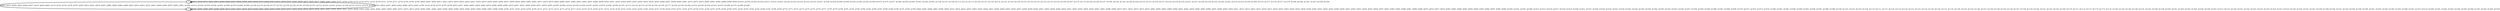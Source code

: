 digraph G {
        node [style=rounded, penwidth=3, fontsize=20, shape=oval];
        "0" -> "0" [label="@601, @602, @611, @612, @613, @625, @626, @627, @638, @639, @640, @646, @647, @648, @654, @655, @656, @667, @668, @669, @675, @676, @677, @688, @689, @690, @707, @708, @709, @719, @720, @721, @729, @730, @731, @736, @737, @738, @794, @795, @796, @800, @801, @802, @811, @812, @813, @818, @819, @820, @831, @832, @833, @844, @845, @846, @857, @858, @859, @863, @864, @865, @877, @878, @879, @885, @886, @887, @900, @901, @902, @907, @908, @909, @920, @921, @922, @928, @929, @930, @934, @935, @936, @945, @946, @947, @959, @960, @961, @972, @973, @974, @980, @981, @982, @988, @989, @990, @1003, @1004, @1005, @1010, @1011, @1012, @1023, @1024, @1025, @1031, @1032, @1033, @1037, @1038, @1039, @1048, @1049, @1050, @1062, @1063, @1064, @1075, @1076, @1077, @1083, @1084, @1085, @1091, @1092, @1093, @1106, @1107, @1108, @1113, @1114, @1115, @1126, @1127, @1128, @1134, @1135, @1136, @1140, @1141, @1142, @1151, @1152, @1153, @1165, @1166, @1167, @1178, @1179, @1180, @1186, @1187, @1188, @1194, @1195, @1196, @1209, @1210, @1211, @1216, @1217, @1218, @1229, @1230, @1231, @1237, @1238, @1239, @1243, @1244, @1245, @1254, @1255, @1256, @1269, @1270, @1271, @1276, @1277, @1278, @1289, @1290, @1291, @1297, @1298, @1299", color=black,arrowsize=1,style=bold,penwidth=3,fontsize=20];
"0" -> "1" [label="@603, @614, @628, @641, @649, @657, @670, @678, @691, @710, @722, @732, @739, @797, @803, @814, @821, @834, @847, @860, @866, @880, @888, @903, @910, @923, @931, @937, @948, @962, @975, @983, @991, @1006, @1013, @1026, @1034, @1040, @1051, @1065, @1078, @1086, @1094, @1109, @1116, @1129, @1137, @1143, @1154, @1168, @1181, @1189, @1197, @1212, @1219, @1232, @1240, @1246, @1257, @1272, @1279, @1292", color=black,arrowsize=1,style=bold,penwidth=3,fontsize=20];
"1" -> "1" [label="@604, @605, @606, @607, @608, @609, @615, @616, @617, @618, @619, @620, @621, @622, @623, @629, @630, @631, @632, @633, @634, @635, @636, @642, @643, @644, @650, @651, @652, @658, @659, @660, @661, @662, @663, @664, @665, @671, @672, @673, @679, @680, @681, @682, @683, @684, @685, @686, @692, @693, @694, @695, @696, @697, @698, @699, @700, @701, @702, @703, @704, @705, @711, @712, @713, @714, @715, @716, @717, @723, @724, @725, @726, @727, @733, @734, @740, @741, @742, @743, @744, @745, @746, @747, @748, @749, @750, @751, @752, @753, @754, @755, @756, @757, @758, @759, @760, @761, @762, @763, @764, @765, @766, @767, @768, @769, @770, @771, @772, @773, @774, @775, @776, @777, @778, @779, @780, @781, @782, @783, @784, @785, @786, @787, @788, @789, @790, @791, @792, @798, @804, @805, @806, @807, @808, @809, @815, @816, @822, @823, @824, @825, @826, @827, @828, @829, @835, @836, @837, @838, @839, @840, @841, @842, @848, @849, @850, @851, @852, @853, @854, @855, @861, @867, @868, @869, @870, @871, @872, @873, @874, @875, @881, @882, @883, @889, @890, @891, @892, @893, @894, @895, @896, @897, @898, @904, @905, @911, @912, @913, @914, @915, @916, @917, @918, @924, @925, @926, @932, @938, @939, @940, @941, @942, @943, @949, @950, @951, @952, @953, @954, @955, @956, @957, @963, @964, @965, @966, @967, @968, @969, @970, @976, @977, @978, @984, @985, @986, @992, @993, @994, @995, @996, @997, @998, @999, @1000, @1001, @1007, @1008, @1014, @1015, @1016, @1017, @1018, @1019, @1020, @1021, @1027, @1028, @1029, @1035, @1041, @1042, @1043, @1044, @1045, @1046, @1052, @1053, @1054, @1055, @1056, @1057, @1058, @1059, @1060, @1066, @1067, @1068, @1069, @1070, @1071, @1072, @1073, @1079, @1080, @1081, @1087, @1088, @1089, @1095, @1096, @1097, @1098, @1099, @1100, @1101, @1102, @1103, @1104, @1110, @1111, @1117, @1118, @1119, @1120, @1121, @1122, @1123, @1124, @1130, @1131, @1132, @1138, @1144, @1145, @1146, @1147, @1148, @1149, @1155, @1156, @1157, @1158, @1159, @1160, @1161, @1162, @1163, @1169, @1170, @1171, @1172, @1173, @1174, @1175, @1176, @1182, @1183, @1184, @1190, @1191, @1192, @1198, @1199, @1200, @1201, @1202, @1203, @1204, @1205, @1206, @1207, @1213, @1214, @1220, @1221, @1222, @1223, @1224, @1225, @1226, @1227, @1233, @1234, @1235, @1241, @1247, @1248, @1249, @1250, @1251, @1252, @1258, @1259, @1260, @1261, @1262, @1263, @1264, @1265, @1266, @1267, @1273, @1274, @1280, @1281, @1282, @1283, @1284, @1285, @1286, @1287, @1293, @1294, @1295", color=black,arrowsize=1,style=bold,penwidth=3,fontsize=20];
"1" -> "0" [label="@610, @624, @637, @645, @653, @666, @674, @687, @706, @718, @728, @735, @793, @799, @810, @817, @830, @843, @856, @862, @876, @884, @899, @906, @919, @927, @933, @944, @958, @971, @979, @987, @1002, @1009, @1022, @1030, @1036, @1047, @1061, @1074, @1082, @1090, @1105, @1112, @1125, @1133, @1139, @1150, @1164, @1177, @1185, @1193, @1208, @1215, @1228, @1236, @1242, @1253, @1268, @1275, @1288, @1296", color=black,arrowsize=1,style=bold,penwidth=3,fontsize=20];
}
